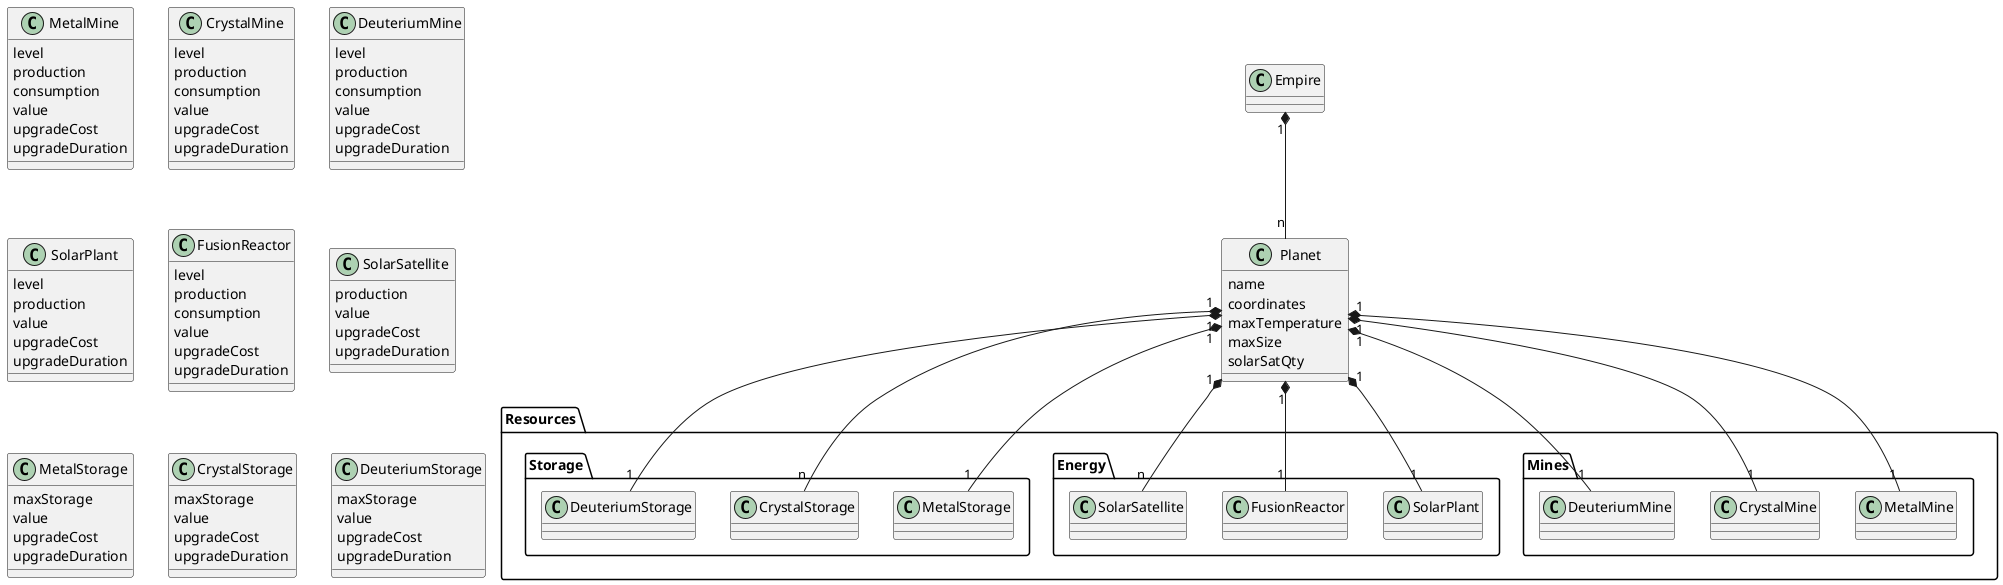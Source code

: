 @startuml
'https://plantuml.com/class-diagram

Empire "1" *-- "n" Planet
package "Resources" {
    package "Mines" {
        Planet "1" *-- "1" MetalMine
        Planet "1" *-- "1" CrystalMine
        Planet "1" *-- "1" DeuteriumMine
    }

    package "Energy" {
        Planet "1" *-- "1" SolarPlant
        Planet "1" *-- "1" FusionReactor
        Planet "1" *-- "n" SolarSatellite
    }

    package "Storage" {
        Planet "1" *-- "1" MetalStorage
        Planet "1" *-- "n" CrystalStorage
        Planet "1" *-- "1" DeuteriumStorage
    }
}

class Empire {
}

class Planet {
    name
    coordinates
    maxTemperature
    maxSize
    solarSatQty
}

class MetalMine {
    level
    production
    consumption
    value
    upgradeCost
    upgradeDuration
}

class CrystalMine {
    level
    production
    consumption
    value
    upgradeCost
    upgradeDuration
}

class DeuteriumMine {
    level
    production
    consumption
    value
    upgradeCost
    upgradeDuration
}

class SolarPlant {
    level
    production
    value
    upgradeCost
    upgradeDuration
}

class FusionReactor {
    level
    production
    consumption
    value
    upgradeCost
    upgradeDuration
}

class SolarSatellite {
    production
    value
    upgradeCost
    upgradeDuration
}

class MetalStorage {
    maxStorage
    value
    upgradeCost
    upgradeDuration
}

class CrystalStorage {
    maxStorage
    value
    upgradeCost
    upgradeDuration
}

class DeuteriumStorage {
    maxStorage
    value
    upgradeCost
    upgradeDuration
}

@enduml